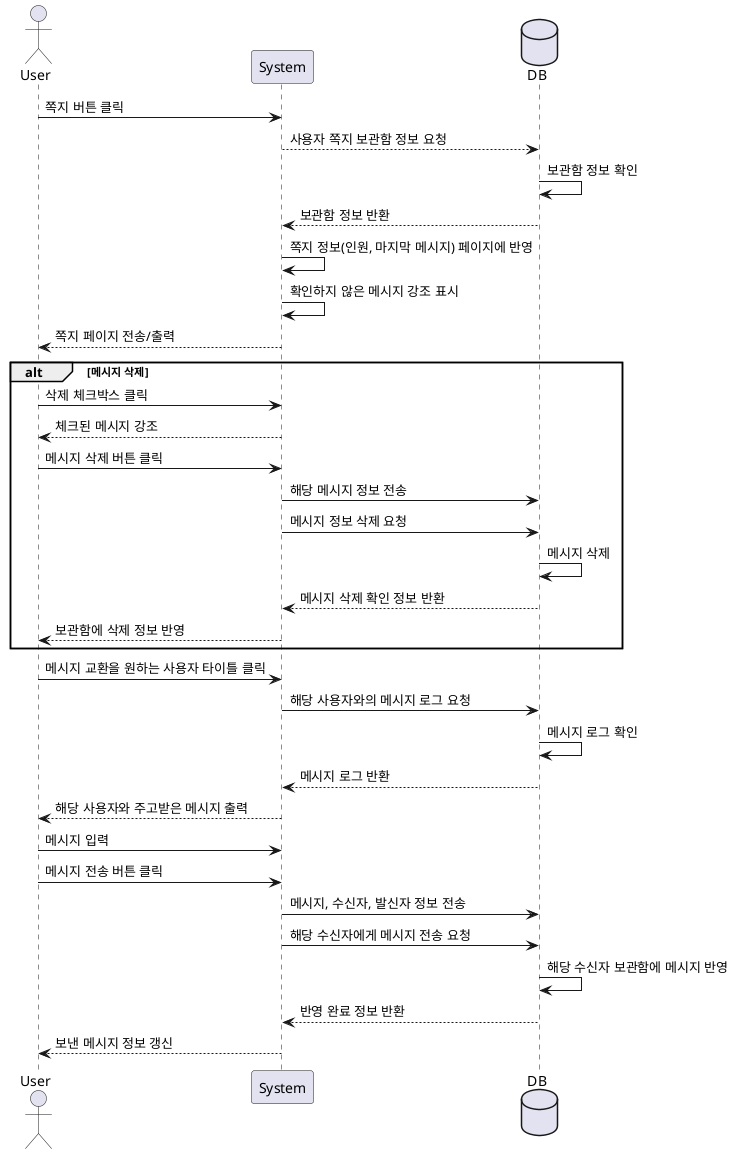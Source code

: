@startuml
actor User
participant System
database DB

User -> System: 쪽지 버튼 클릭
System --> DB: 사용자 쪽지 보관함 정보 요청
DB -> DB: 보관함 정보 확인
DB --> System: 보관함 정보 반환
System -> System: 쪽지 정보(인원, 마지막 메시지) 페이지에 반영
System -> System: 확인하지 않은 메시지 강조 표시
System --> User: 쪽지 페이지 전송/출력

alt 메시지 삭제
    User -> System: 삭제 체크박스 클릭
    System --> User: 체크된 메시지 강조
    User -> System: 메시지 삭제 버튼 클릭
    System -> DB: 해당 메시지 정보 전송
    System -> DB: 메시지 정보 삭제 요청
    DB -> DB: 메시지 삭제
    DB --> System: 메시지 삭제 확인 정보 반환
    System --> User: 보관함에 삭제 정보 반영
end

User -> System: 메시지 교환을 원하는 사용자 타이틀 클릭
System -> DB: 해당 사용자와의 메시지 로그 요청
DB -> DB: 메시지 로그 확인
DB --> System: 메시지 로그 반환
System --> User: 해당 사용자와 주고받은 메시지 출력

User -> System: 메시지 입력
User -> System: 메시지 전송 버튼 클릭
System -> DB: 메시지, 수신자, 발신자 정보 전송
System -> DB: 해당 수신자에게 메시지 전송 요청
DB -> DB: 해당 수신자 보관함에 메시지 반영
DB --> System: 반영 완료 정보 반환
System --> User: 보낸 메시지 정보 갱신
@enduml